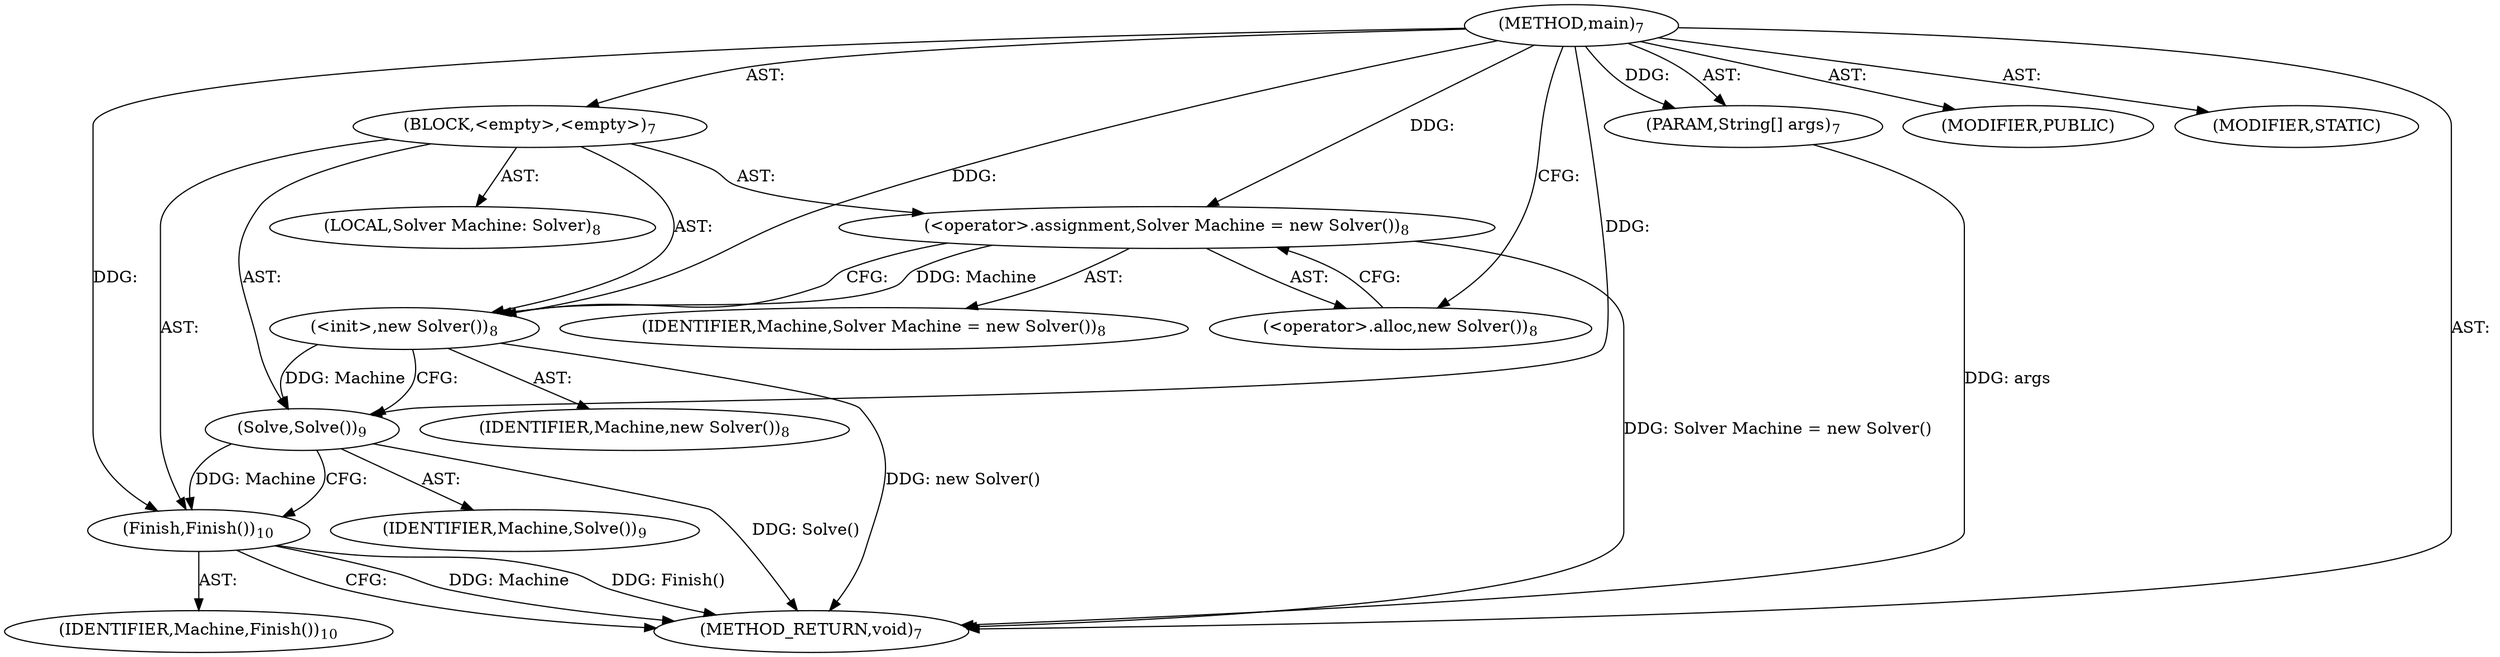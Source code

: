 digraph "main" {  
"45" [label = <(METHOD,main)<SUB>7</SUB>> ]
"46" [label = <(PARAM,String[] args)<SUB>7</SUB>> ]
"47" [label = <(BLOCK,&lt;empty&gt;,&lt;empty&gt;)<SUB>7</SUB>> ]
"4" [label = <(LOCAL,Solver Machine: Solver)<SUB>8</SUB>> ]
"48" [label = <(&lt;operator&gt;.assignment,Solver Machine = new Solver())<SUB>8</SUB>> ]
"49" [label = <(IDENTIFIER,Machine,Solver Machine = new Solver())<SUB>8</SUB>> ]
"50" [label = <(&lt;operator&gt;.alloc,new Solver())<SUB>8</SUB>> ]
"51" [label = <(&lt;init&gt;,new Solver())<SUB>8</SUB>> ]
"3" [label = <(IDENTIFIER,Machine,new Solver())<SUB>8</SUB>> ]
"52" [label = <(Solve,Solve())<SUB>9</SUB>> ]
"53" [label = <(IDENTIFIER,Machine,Solve())<SUB>9</SUB>> ]
"54" [label = <(Finish,Finish())<SUB>10</SUB>> ]
"55" [label = <(IDENTIFIER,Machine,Finish())<SUB>10</SUB>> ]
"56" [label = <(MODIFIER,PUBLIC)> ]
"57" [label = <(MODIFIER,STATIC)> ]
"58" [label = <(METHOD_RETURN,void)<SUB>7</SUB>> ]
  "45" -> "46"  [ label = "AST: "] 
  "45" -> "47"  [ label = "AST: "] 
  "45" -> "56"  [ label = "AST: "] 
  "45" -> "57"  [ label = "AST: "] 
  "45" -> "58"  [ label = "AST: "] 
  "47" -> "4"  [ label = "AST: "] 
  "47" -> "48"  [ label = "AST: "] 
  "47" -> "51"  [ label = "AST: "] 
  "47" -> "52"  [ label = "AST: "] 
  "47" -> "54"  [ label = "AST: "] 
  "48" -> "49"  [ label = "AST: "] 
  "48" -> "50"  [ label = "AST: "] 
  "51" -> "3"  [ label = "AST: "] 
  "52" -> "53"  [ label = "AST: "] 
  "54" -> "55"  [ label = "AST: "] 
  "48" -> "51"  [ label = "CFG: "] 
  "51" -> "52"  [ label = "CFG: "] 
  "52" -> "54"  [ label = "CFG: "] 
  "54" -> "58"  [ label = "CFG: "] 
  "50" -> "48"  [ label = "CFG: "] 
  "45" -> "50"  [ label = "CFG: "] 
  "46" -> "58"  [ label = "DDG: args"] 
  "48" -> "58"  [ label = "DDG: Solver Machine = new Solver()"] 
  "51" -> "58"  [ label = "DDG: new Solver()"] 
  "52" -> "58"  [ label = "DDG: Solve()"] 
  "54" -> "58"  [ label = "DDG: Machine"] 
  "54" -> "58"  [ label = "DDG: Finish()"] 
  "45" -> "46"  [ label = "DDG: "] 
  "45" -> "48"  [ label = "DDG: "] 
  "48" -> "51"  [ label = "DDG: Machine"] 
  "45" -> "51"  [ label = "DDG: "] 
  "51" -> "52"  [ label = "DDG: Machine"] 
  "45" -> "52"  [ label = "DDG: "] 
  "52" -> "54"  [ label = "DDG: Machine"] 
  "45" -> "54"  [ label = "DDG: "] 
}
